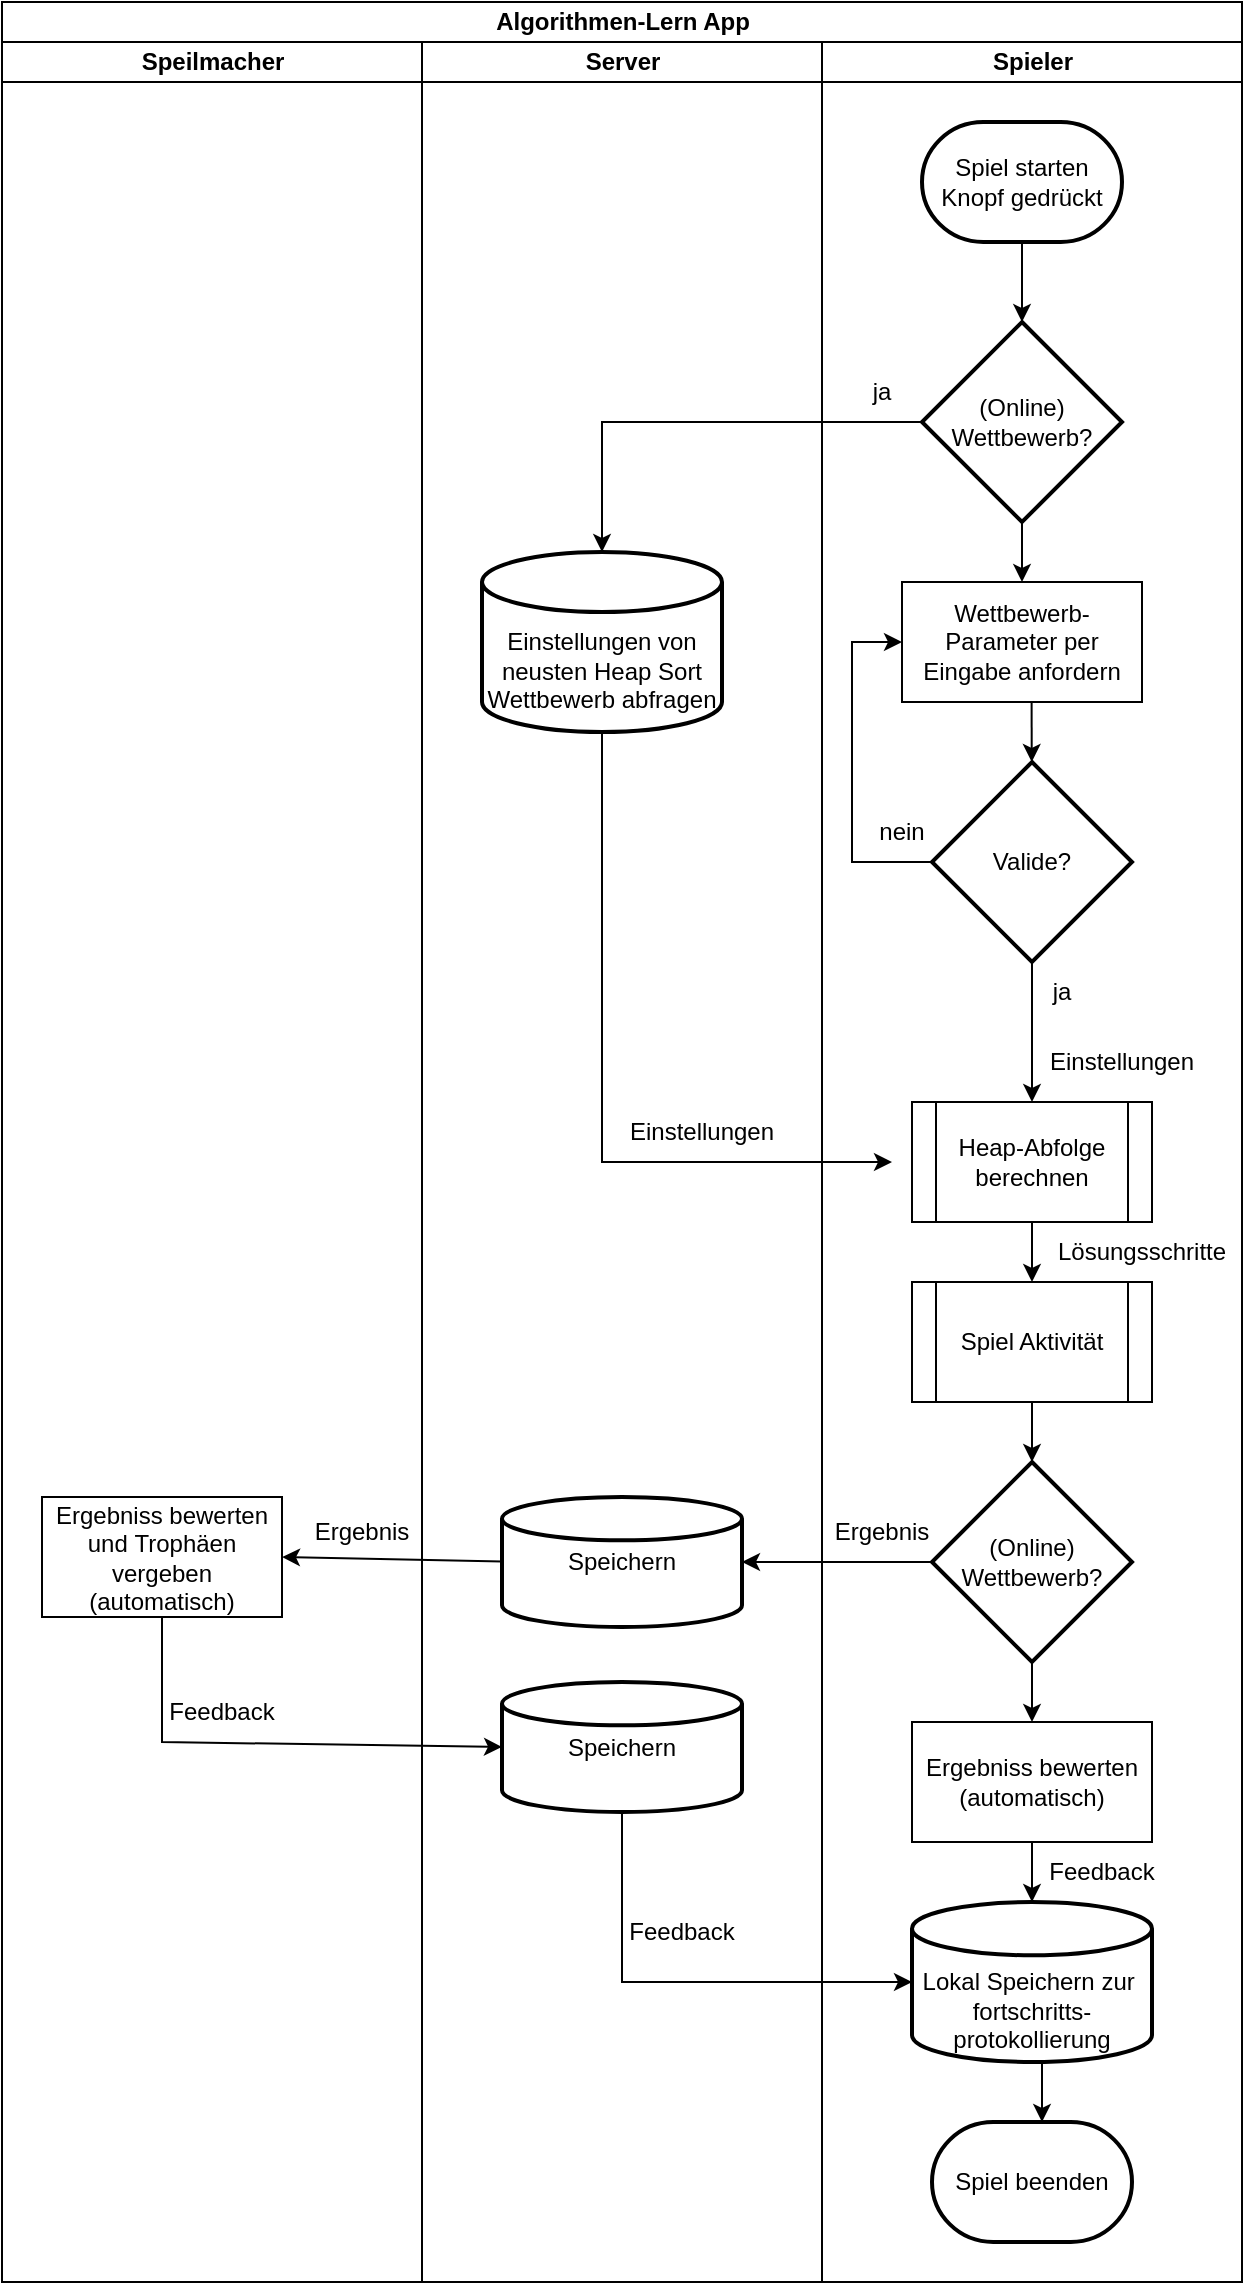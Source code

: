 <mxfile version="22.1.16" type="device" pages="3">
  <diagram name="Spiel" id="_fEl9FvCp6NbFvuwMf_H">
    <mxGraphModel dx="2938" dy="1186" grid="1" gridSize="10" guides="1" tooltips="1" connect="1" arrows="1" fold="1" page="1" pageScale="1" pageWidth="827" pageHeight="1169" math="0" shadow="0">
      <root>
        <mxCell id="0" />
        <mxCell id="1" parent="0" />
        <mxCell id="PDQwBowDChJpJF0VuPot-1" value="Algorithmen-Lern App" style="swimlane;childLayout=stackLayout;resizeParent=1;resizeParentMax=0;startSize=20;html=1;" parent="1" vertex="1">
          <mxGeometry x="40" y="40" width="620" height="1140" as="geometry" />
        </mxCell>
        <mxCell id="PDQwBowDChJpJF0VuPot-2" value="Speilmacher" style="swimlane;startSize=20;html=1;" parent="PDQwBowDChJpJF0VuPot-1" vertex="1">
          <mxGeometry y="20" width="210" height="1120" as="geometry" />
        </mxCell>
        <mxCell id="1wJuIPpYzMpbWXJD2ULB-6" value="Ergebniss bewerten und&amp;nbsp;Trophäen vergeben (automatisch)" style="rounded=0;whiteSpace=wrap;html=1;" parent="PDQwBowDChJpJF0VuPot-2" vertex="1">
          <mxGeometry x="20" y="727.5" width="120" height="60" as="geometry" />
        </mxCell>
        <mxCell id="1wJuIPpYzMpbWXJD2ULB-10" value="Ergebnis" style="text;html=1;strokeColor=none;fillColor=none;align=center;verticalAlign=middle;whiteSpace=wrap;rounded=0;" parent="PDQwBowDChJpJF0VuPot-2" vertex="1">
          <mxGeometry x="150" y="730" width="60" height="30" as="geometry" />
        </mxCell>
        <mxCell id="1wJuIPpYzMpbWXJD2ULB-11" value="Feedback" style="text;html=1;strokeColor=none;fillColor=none;align=center;verticalAlign=middle;whiteSpace=wrap;rounded=0;" parent="PDQwBowDChJpJF0VuPot-2" vertex="1">
          <mxGeometry x="80" y="820" width="60" height="30" as="geometry" />
        </mxCell>
        <mxCell id="FoZgPKi9bhCNxGR8fGtA-2" value="" style="endArrow=classic;html=1;rounded=0;exitX=0;exitY=0.5;exitDx=0;exitDy=0;exitPerimeter=0;entryX=0.5;entryY=0;entryDx=0;entryDy=0;entryPerimeter=0;" parent="PDQwBowDChJpJF0VuPot-1" source="GMK_eQOSGTDPxWTPM4fG-1" target="R43HOrOpkUUeaY_N0AZu-1" edge="1">
          <mxGeometry width="50" height="50" relative="1" as="geometry">
            <mxPoint x="510" y="270" as="sourcePoint" />
            <mxPoint x="510" y="300" as="targetPoint" />
            <Array as="points">
              <mxPoint x="300" y="210" />
            </Array>
          </mxGeometry>
        </mxCell>
        <mxCell id="FoZgPKi9bhCNxGR8fGtA-3" value="" style="endArrow=classic;html=1;rounded=0;exitX=0.5;exitY=1;exitDx=0;exitDy=0;exitPerimeter=0;entryX=0;entryY=0.5;entryDx=0;entryDy=0;" parent="PDQwBowDChJpJF0VuPot-1" source="R43HOrOpkUUeaY_N0AZu-1" edge="1">
          <mxGeometry width="50" height="50" relative="1" as="geometry">
            <mxPoint x="460" y="220" as="sourcePoint" />
            <mxPoint x="445" y="580" as="targetPoint" />
            <Array as="points">
              <mxPoint x="300" y="580" />
            </Array>
          </mxGeometry>
        </mxCell>
        <mxCell id="PDQwBowDChJpJF0VuPot-3" value="Server" style="swimlane;startSize=20;html=1;" parent="PDQwBowDChJpJF0VuPot-1" vertex="1">
          <mxGeometry x="210" y="20" width="200" height="1120" as="geometry" />
        </mxCell>
        <mxCell id="R43HOrOpkUUeaY_N0AZu-1" value="&lt;br&gt;&lt;br&gt;Einstellungen von neusten Heap Sort Wettbewerb abfragen" style="strokeWidth=2;html=1;shape=mxgraph.flowchart.database;whiteSpace=wrap;" parent="PDQwBowDChJpJF0VuPot-3" vertex="1">
          <mxGeometry x="30" y="255" width="120" height="90" as="geometry" />
        </mxCell>
        <mxCell id="FoZgPKi9bhCNxGR8fGtA-4" value="Einstellungen" style="text;html=1;strokeColor=none;fillColor=none;align=center;verticalAlign=middle;whiteSpace=wrap;rounded=0;" parent="PDQwBowDChJpJF0VuPot-3" vertex="1">
          <mxGeometry x="100" y="530" width="80" height="30" as="geometry" />
        </mxCell>
        <mxCell id="FoZgPKi9bhCNxGR8fGtA-10" value="Speichern" style="strokeWidth=2;html=1;shape=mxgraph.flowchart.database;whiteSpace=wrap;" parent="PDQwBowDChJpJF0VuPot-3" vertex="1">
          <mxGeometry x="40" y="727.5" width="120" height="65" as="geometry" />
        </mxCell>
        <mxCell id="1wJuIPpYzMpbWXJD2ULB-8" value="Speichern" style="strokeWidth=2;html=1;shape=mxgraph.flowchart.database;whiteSpace=wrap;" parent="PDQwBowDChJpJF0VuPot-3" vertex="1">
          <mxGeometry x="40" y="820" width="120" height="65" as="geometry" />
        </mxCell>
        <mxCell id="1wJuIPpYzMpbWXJD2ULB-15" value="Feedback" style="text;html=1;strokeColor=none;fillColor=none;align=center;verticalAlign=middle;whiteSpace=wrap;rounded=0;" parent="PDQwBowDChJpJF0VuPot-3" vertex="1">
          <mxGeometry x="100" y="930" width="60" height="30" as="geometry" />
        </mxCell>
        <mxCell id="PDQwBowDChJpJF0VuPot-4" value="Spieler" style="swimlane;startSize=20;html=1;" parent="PDQwBowDChJpJF0VuPot-1" vertex="1">
          <mxGeometry x="410" y="20" width="210" height="1120" as="geometry" />
        </mxCell>
        <mxCell id="jFc313wXwv9Yg0VaGOdj-1" value="Spiel starten Knopf gedrückt" style="strokeWidth=2;html=1;shape=mxgraph.flowchart.terminator;whiteSpace=wrap;" parent="PDQwBowDChJpJF0VuPot-4" vertex="1">
          <mxGeometry x="50.0" y="40" width="100" height="60" as="geometry" />
        </mxCell>
        <mxCell id="jFc313wXwv9Yg0VaGOdj-3" value="" style="endArrow=classic;html=1;rounded=0;exitX=0.5;exitY=1;exitDx=0;exitDy=0;exitPerimeter=0;entryX=0.5;entryY=0;entryDx=0;entryDy=0;" parent="PDQwBowDChJpJF0VuPot-4" source="jFc313wXwv9Yg0VaGOdj-1" edge="1">
          <mxGeometry width="50" height="50" relative="1" as="geometry">
            <mxPoint x="-130" y="260" as="sourcePoint" />
            <mxPoint x="100" y="140" as="targetPoint" />
          </mxGeometry>
        </mxCell>
        <mxCell id="GMK_eQOSGTDPxWTPM4fG-1" value="(Online) Wettbewerb?" style="strokeWidth=2;html=1;shape=mxgraph.flowchart.decision;whiteSpace=wrap;" parent="PDQwBowDChJpJF0VuPot-4" vertex="1">
          <mxGeometry x="50" y="140" width="100" height="100" as="geometry" />
        </mxCell>
        <mxCell id="HU3wdboBAMz-ga8_i0WM-1" value="Wettbewerb-Parameter per Eingabe anfordern" style="rounded=0;whiteSpace=wrap;html=1;" parent="PDQwBowDChJpJF0VuPot-4" vertex="1">
          <mxGeometry x="40" y="270" width="120" height="60" as="geometry" />
        </mxCell>
        <mxCell id="HU3wdboBAMz-ga8_i0WM-2" value="Valide?" style="strokeWidth=2;html=1;shape=mxgraph.flowchart.decision;whiteSpace=wrap;" parent="PDQwBowDChJpJF0VuPot-4" vertex="1">
          <mxGeometry x="55" y="360" width="100" height="100" as="geometry" />
        </mxCell>
        <mxCell id="HU3wdboBAMz-ga8_i0WM-3" value="ja" style="text;html=1;strokeColor=none;fillColor=none;align=center;verticalAlign=middle;whiteSpace=wrap;rounded=0;" parent="PDQwBowDChJpJF0VuPot-4" vertex="1">
          <mxGeometry x="100" y="460" width="40" height="30" as="geometry" />
        </mxCell>
        <mxCell id="HU3wdboBAMz-ga8_i0WM-4" value="nein" style="text;html=1;strokeColor=none;fillColor=none;align=center;verticalAlign=middle;whiteSpace=wrap;rounded=0;" parent="PDQwBowDChJpJF0VuPot-4" vertex="1">
          <mxGeometry x="15" y="380" width="50" height="30" as="geometry" />
        </mxCell>
        <mxCell id="HU3wdboBAMz-ga8_i0WM-5" value="" style="endArrow=classic;html=1;rounded=0;exitX=0;exitY=0.5;exitDx=0;exitDy=0;exitPerimeter=0;entryX=0;entryY=0.5;entryDx=0;entryDy=0;" parent="PDQwBowDChJpJF0VuPot-4" source="HU3wdboBAMz-ga8_i0WM-2" target="HU3wdboBAMz-ga8_i0WM-1" edge="1">
          <mxGeometry width="50" height="50" relative="1" as="geometry">
            <mxPoint x="105" y="250" as="sourcePoint" />
            <mxPoint x="105" y="280" as="targetPoint" />
            <Array as="points">
              <mxPoint x="15" y="410" />
              <mxPoint x="15" y="350" />
              <mxPoint x="15" y="300" />
            </Array>
          </mxGeometry>
        </mxCell>
        <mxCell id="HU3wdboBAMz-ga8_i0WM-6" value="" style="endArrow=classic;html=1;rounded=0;exitX=0.5;exitY=1;exitDx=0;exitDy=0;exitPerimeter=0;entryX=0.5;entryY=0;entryDx=0;entryDy=0;" parent="PDQwBowDChJpJF0VuPot-4" source="GMK_eQOSGTDPxWTPM4fG-1" target="HU3wdboBAMz-ga8_i0WM-1" edge="1">
          <mxGeometry width="50" height="50" relative="1" as="geometry">
            <mxPoint x="110" y="110" as="sourcePoint" />
            <mxPoint x="110" y="150" as="targetPoint" />
          </mxGeometry>
        </mxCell>
        <mxCell id="HU3wdboBAMz-ga8_i0WM-7" value="ja" style="text;html=1;strokeColor=none;fillColor=none;align=center;verticalAlign=middle;whiteSpace=wrap;rounded=0;" parent="PDQwBowDChJpJF0VuPot-4" vertex="1">
          <mxGeometry x="10" y="160" width="40" height="30" as="geometry" />
        </mxCell>
        <mxCell id="HU3wdboBAMz-ga8_i0WM-9" value="" style="endArrow=classic;html=1;rounded=0;exitX=0.5;exitY=1;exitDx=0;exitDy=0;exitPerimeter=0;" parent="PDQwBowDChJpJF0VuPot-4" target="HU3wdboBAMz-ga8_i0WM-2" edge="1">
          <mxGeometry width="50" height="50" relative="1" as="geometry">
            <mxPoint x="104.8" y="330" as="sourcePoint" />
            <mxPoint x="104.8" y="360" as="targetPoint" />
          </mxGeometry>
        </mxCell>
        <mxCell id="FoZgPKi9bhCNxGR8fGtA-1" value="Einstellungen" style="text;html=1;strokeColor=none;fillColor=none;align=center;verticalAlign=middle;whiteSpace=wrap;rounded=0;" parent="PDQwBowDChJpJF0VuPot-4" vertex="1">
          <mxGeometry x="110" y="495" width="80" height="30" as="geometry" />
        </mxCell>
        <mxCell id="FoZgPKi9bhCNxGR8fGtA-6" value="" style="endArrow=classic;html=1;rounded=0;exitX=0.5;exitY=1;exitDx=0;exitDy=0;entryX=0.5;entryY=0;entryDx=0;entryDy=0;" parent="PDQwBowDChJpJF0VuPot-4" edge="1">
          <mxGeometry width="50" height="50" relative="1" as="geometry">
            <mxPoint x="105" y="590" as="sourcePoint" />
            <mxPoint x="105" y="620" as="targetPoint" />
          </mxGeometry>
        </mxCell>
        <mxCell id="FoZgPKi9bhCNxGR8fGtA-7" value="Lösungsschritte" style="text;html=1;strokeColor=none;fillColor=none;align=center;verticalAlign=middle;whiteSpace=wrap;rounded=0;" parent="PDQwBowDChJpJF0VuPot-4" vertex="1">
          <mxGeometry x="120" y="590" width="80" height="30" as="geometry" />
        </mxCell>
        <mxCell id="FoZgPKi9bhCNxGR8fGtA-8" value="Spiel Aktivität" style="shape=process;whiteSpace=wrap;html=1;backgroundOutline=1;" parent="PDQwBowDChJpJF0VuPot-4" vertex="1">
          <mxGeometry x="45" y="620" width="120" height="60" as="geometry" />
        </mxCell>
        <mxCell id="FoZgPKi9bhCNxGR8fGtA-9" value="Heap-Abfolge berechnen" style="shape=process;whiteSpace=wrap;html=1;backgroundOutline=1;" parent="PDQwBowDChJpJF0VuPot-4" vertex="1">
          <mxGeometry x="45" y="530" width="120" height="60" as="geometry" />
        </mxCell>
        <mxCell id="1wJuIPpYzMpbWXJD2ULB-1" value="&lt;br&gt;&lt;br&gt;Lokal Speichern zur&amp;nbsp;&lt;br&gt;fortschritts-protokollierung" style="strokeWidth=2;html=1;shape=mxgraph.flowchart.database;whiteSpace=wrap;" parent="PDQwBowDChJpJF0VuPot-4" vertex="1">
          <mxGeometry x="45" y="930" width="120" height="80" as="geometry" />
        </mxCell>
        <mxCell id="1wJuIPpYzMpbWXJD2ULB-2" value="(Online) Wettbewerb?" style="strokeWidth=2;html=1;shape=mxgraph.flowchart.decision;whiteSpace=wrap;" parent="PDQwBowDChJpJF0VuPot-4" vertex="1">
          <mxGeometry x="55" y="710" width="100" height="100" as="geometry" />
        </mxCell>
        <mxCell id="1wJuIPpYzMpbWXJD2ULB-3" value="" style="endArrow=classic;html=1;rounded=0;exitX=0.5;exitY=1;exitDx=0;exitDy=0;entryX=0.5;entryY=0;entryDx=0;entryDy=0;entryPerimeter=0;" parent="PDQwBowDChJpJF0VuPot-4" source="FoZgPKi9bhCNxGR8fGtA-8" target="1wJuIPpYzMpbWXJD2ULB-2" edge="1">
          <mxGeometry width="50" height="50" relative="1" as="geometry">
            <mxPoint x="115" y="600" as="sourcePoint" />
            <mxPoint x="115" y="630" as="targetPoint" />
          </mxGeometry>
        </mxCell>
        <mxCell id="1wJuIPpYzMpbWXJD2ULB-9" value="Ergebnis" style="text;html=1;strokeColor=none;fillColor=none;align=center;verticalAlign=middle;whiteSpace=wrap;rounded=0;" parent="PDQwBowDChJpJF0VuPot-4" vertex="1">
          <mxGeometry y="730" width="60" height="30" as="geometry" />
        </mxCell>
        <mxCell id="R43HOrOpkUUeaY_N0AZu-2" value="" style="endArrow=classic;html=1;rounded=0;exitX=0.5;exitY=1;exitDx=0;exitDy=0;exitPerimeter=0;entryX=0.5;entryY=0;entryDx=0;entryDy=0;" parent="PDQwBowDChJpJF0VuPot-4" source="HU3wdboBAMz-ga8_i0WM-2" target="FoZgPKi9bhCNxGR8fGtA-9" edge="1">
          <mxGeometry width="50" height="50" relative="1" as="geometry">
            <mxPoint x="104.8" y="340" as="sourcePoint" />
            <mxPoint x="95" y="530" as="targetPoint" />
          </mxGeometry>
        </mxCell>
        <mxCell id="1wJuIPpYzMpbWXJD2ULB-13" value="Ergebniss bewerten (automatisch)" style="rounded=0;whiteSpace=wrap;html=1;" parent="PDQwBowDChJpJF0VuPot-4" vertex="1">
          <mxGeometry x="45" y="840" width="120" height="60" as="geometry" />
        </mxCell>
        <mxCell id="1wJuIPpYzMpbWXJD2ULB-14" value="" style="endArrow=classic;html=1;rounded=0;exitX=0.5;exitY=1;exitDx=0;exitDy=0;entryX=0.5;entryY=0;entryDx=0;entryDy=0;exitPerimeter=0;" parent="PDQwBowDChJpJF0VuPot-4" source="1wJuIPpYzMpbWXJD2ULB-2" target="1wJuIPpYzMpbWXJD2ULB-13" edge="1">
          <mxGeometry width="50" height="50" relative="1" as="geometry">
            <mxPoint x="-320" y="798" as="sourcePoint" />
            <mxPoint x="-150" y="863" as="targetPoint" />
            <Array as="points" />
          </mxGeometry>
        </mxCell>
        <mxCell id="1wJuIPpYzMpbWXJD2ULB-16" value="Feedback" style="text;html=1;strokeColor=none;fillColor=none;align=center;verticalAlign=middle;whiteSpace=wrap;rounded=0;" parent="PDQwBowDChJpJF0VuPot-4" vertex="1">
          <mxGeometry x="110" y="900" width="60" height="30" as="geometry" />
        </mxCell>
        <mxCell id="1wJuIPpYzMpbWXJD2ULB-17" value="" style="endArrow=classic;html=1;rounded=0;exitX=0.5;exitY=1;exitDx=0;exitDy=0;entryX=0.5;entryY=0;entryDx=0;entryDy=0;entryPerimeter=0;" parent="PDQwBowDChJpJF0VuPot-4" source="1wJuIPpYzMpbWXJD2ULB-13" target="1wJuIPpYzMpbWXJD2ULB-1" edge="1">
          <mxGeometry width="50" height="50" relative="1" as="geometry">
            <mxPoint x="115" y="820" as="sourcePoint" />
            <mxPoint x="115" y="850" as="targetPoint" />
            <Array as="points" />
          </mxGeometry>
        </mxCell>
        <mxCell id="1wJuIPpYzMpbWXJD2ULB-18" value="Spiel beenden" style="strokeWidth=2;html=1;shape=mxgraph.flowchart.terminator;whiteSpace=wrap;" parent="PDQwBowDChJpJF0VuPot-4" vertex="1">
          <mxGeometry x="55.0" y="1040" width="100" height="60" as="geometry" />
        </mxCell>
        <mxCell id="1wJuIPpYzMpbWXJD2ULB-20" value="" style="endArrow=classic;html=1;rounded=0;exitX=0.5;exitY=1;exitDx=0;exitDy=0;entryX=0.5;entryY=0;entryDx=0;entryDy=0;entryPerimeter=0;" parent="PDQwBowDChJpJF0VuPot-4" edge="1">
          <mxGeometry width="50" height="50" relative="1" as="geometry">
            <mxPoint x="110" y="1010" as="sourcePoint" />
            <mxPoint x="110" y="1040" as="targetPoint" />
            <Array as="points" />
          </mxGeometry>
        </mxCell>
        <mxCell id="1wJuIPpYzMpbWXJD2ULB-4" value="" style="endArrow=classic;html=1;rounded=0;exitX=0;exitY=0.5;exitDx=0;exitDy=0;entryX=1;entryY=0.5;entryDx=0;entryDy=0;entryPerimeter=0;exitPerimeter=0;" parent="PDQwBowDChJpJF0VuPot-1" source="1wJuIPpYzMpbWXJD2ULB-2" target="FoZgPKi9bhCNxGR8fGtA-10" edge="1">
          <mxGeometry width="50" height="50" relative="1" as="geometry">
            <mxPoint x="515" y="710" as="sourcePoint" />
            <mxPoint x="515" y="740" as="targetPoint" />
          </mxGeometry>
        </mxCell>
        <mxCell id="1wJuIPpYzMpbWXJD2ULB-5" value="" style="endArrow=classic;html=1;rounded=0;exitX=0;exitY=0.497;exitDx=0;exitDy=0;entryX=1;entryY=0.5;entryDx=0;entryDy=0;exitPerimeter=0;" parent="PDQwBowDChJpJF0VuPot-1" source="FoZgPKi9bhCNxGR8fGtA-10" target="1wJuIPpYzMpbWXJD2ULB-6" edge="1">
          <mxGeometry width="50" height="50" relative="1" as="geometry">
            <mxPoint x="240" y="779.8" as="sourcePoint" />
            <mxPoint x="145" y="779.8" as="targetPoint" />
          </mxGeometry>
        </mxCell>
        <mxCell id="1wJuIPpYzMpbWXJD2ULB-7" value="" style="endArrow=classic;html=1;rounded=0;exitX=0.5;exitY=1;exitDx=0;exitDy=0;entryX=0;entryY=0.5;entryDx=0;entryDy=0;entryPerimeter=0;" parent="PDQwBowDChJpJF0VuPot-1" source="1wJuIPpYzMpbWXJD2ULB-6" target="1wJuIPpYzMpbWXJD2ULB-8" edge="1">
          <mxGeometry width="50" height="50" relative="1" as="geometry">
            <mxPoint x="250" y="790" as="sourcePoint" />
            <mxPoint x="170" y="860" as="targetPoint" />
            <Array as="points">
              <mxPoint x="80" y="870" />
            </Array>
          </mxGeometry>
        </mxCell>
        <mxCell id="1wJuIPpYzMpbWXJD2ULB-12" value="" style="endArrow=classic;html=1;rounded=0;exitX=0.5;exitY=1;exitDx=0;exitDy=0;exitPerimeter=0;entryX=0;entryY=0.5;entryDx=0;entryDy=0;entryPerimeter=0;" parent="PDQwBowDChJpJF0VuPot-1" source="1wJuIPpYzMpbWXJD2ULB-8" target="1wJuIPpYzMpbWXJD2ULB-1" edge="1">
          <mxGeometry width="50" height="50" relative="1" as="geometry">
            <mxPoint x="475" y="790" as="sourcePoint" />
            <mxPoint x="390" y="873" as="targetPoint" />
            <Array as="points">
              <mxPoint x="310" y="990" />
            </Array>
          </mxGeometry>
        </mxCell>
      </root>
    </mxGraphModel>
  </diagram>
  <diagram id="Wh-m5XI-SWIrlXkVBNNv" name="Session Erstellen">
    <mxGraphModel dx="1175" dy="474" grid="1" gridSize="10" guides="1" tooltips="1" connect="1" arrows="1" fold="1" page="1" pageScale="1" pageWidth="827" pageHeight="1169" math="0" shadow="0">
      <root>
        <mxCell id="0" />
        <mxCell id="1" parent="0" />
        <mxCell id="GL0XK427SejdCRj76ISj-1" value="Algorithmen-Lern App" style="swimlane;childLayout=stackLayout;resizeParent=1;resizeParentMax=0;startSize=20;html=1;" parent="1" vertex="1">
          <mxGeometry x="150" y="40" width="460" height="470" as="geometry" />
        </mxCell>
        <mxCell id="GL0XK427SejdCRj76ISj-2" value="Speilmacher" style="swimlane;startSize=20;html=1;" parent="GL0XK427SejdCRj76ISj-1" vertex="1">
          <mxGeometry y="20" width="230" height="450" as="geometry" />
        </mxCell>
        <mxCell id="GL0XK427SejdCRj76ISj-3" value="Wettbewerb erstellen Knopf gedrückt" style="strokeWidth=2;html=1;shape=mxgraph.flowchart.terminator;whiteSpace=wrap;" parent="GL0XK427SejdCRj76ISj-2" vertex="1">
          <mxGeometry x="60.0" y="60" width="100" height="60" as="geometry" />
        </mxCell>
        <mxCell id="vHbI4dkiorkBbuAbRPiR-4" value="Wettbewerb-Parameter per Eingabe anfordern" style="rounded=0;whiteSpace=wrap;html=1;" parent="GL0XK427SejdCRj76ISj-2" vertex="1">
          <mxGeometry x="50" y="150" width="120" height="60" as="geometry" />
        </mxCell>
        <mxCell id="UyW9j2CPwuSqePPie8Q6-1" value="" style="endArrow=classic;html=1;rounded=0;exitX=0.5;exitY=1;exitDx=0;exitDy=0;exitPerimeter=0;" edge="1" parent="GL0XK427SejdCRj76ISj-2" source="GL0XK427SejdCRj76ISj-3" target="vHbI4dkiorkBbuAbRPiR-4">
          <mxGeometry width="50" height="50" relative="1" as="geometry">
            <mxPoint x="99.8" y="120" as="sourcePoint" />
            <mxPoint x="99.8" y="150" as="targetPoint" />
            <Array as="points" />
          </mxGeometry>
        </mxCell>
        <mxCell id="UyW9j2CPwuSqePPie8Q6-4" value="" style="endArrow=classic;html=1;rounded=0;entryX=0.5;entryY=0;entryDx=0;entryDy=0;entryPerimeter=0;" edge="1" parent="GL0XK427SejdCRj76ISj-2" source="vHbI4dkiorkBbuAbRPiR-4" target="ezBeQ5tt6QkKkvaxzAJW-1">
          <mxGeometry width="50" height="50" relative="1" as="geometry">
            <mxPoint x="99.8" y="210" as="sourcePoint" />
            <mxPoint x="100" y="240" as="targetPoint" />
            <Array as="points" />
          </mxGeometry>
        </mxCell>
        <mxCell id="QQ2t1CCt5BRSGrPPSWV0-1" value="Einstellungen" style="text;html=1;strokeColor=none;fillColor=none;align=center;verticalAlign=middle;whiteSpace=wrap;rounded=0;" vertex="1" parent="GL0XK427SejdCRj76ISj-2">
          <mxGeometry x="120" y="210" width="70" height="30" as="geometry" />
        </mxCell>
        <mxCell id="ezBeQ5tt6QkKkvaxzAJW-1" value="Valide?" style="strokeWidth=2;html=1;shape=mxgraph.flowchart.decision;whiteSpace=wrap;" vertex="1" parent="GL0XK427SejdCRj76ISj-2">
          <mxGeometry x="60" y="240" width="100" height="100" as="geometry" />
        </mxCell>
        <mxCell id="NuhZ4g4lwayyEaxiAzeA-1" value="ja" style="text;html=1;strokeColor=none;fillColor=none;align=center;verticalAlign=middle;whiteSpace=wrap;rounded=0;" vertex="1" parent="GL0XK427SejdCRj76ISj-2">
          <mxGeometry x="150" y="260" width="40" height="30" as="geometry" />
        </mxCell>
        <mxCell id="-dF-2Dj0QWUClM7OUMyT-1" value="nein" style="text;html=1;strokeColor=none;fillColor=none;align=center;verticalAlign=middle;whiteSpace=wrap;rounded=0;" vertex="1" parent="GL0XK427SejdCRj76ISj-2">
          <mxGeometry x="20" y="260" width="50" height="30" as="geometry" />
        </mxCell>
        <mxCell id="-dF-2Dj0QWUClM7OUMyT-2" value="" style="endArrow=classic;html=1;rounded=0;exitX=0;exitY=0.5;exitDx=0;exitDy=0;exitPerimeter=0;entryX=0;entryY=0.5;entryDx=0;entryDy=0;" edge="1" parent="GL0XK427SejdCRj76ISj-2" source="ezBeQ5tt6QkKkvaxzAJW-1" target="vHbI4dkiorkBbuAbRPiR-4">
          <mxGeometry width="50" height="50" relative="1" as="geometry">
            <mxPoint x="110" y="130" as="sourcePoint" />
            <mxPoint x="110" y="160" as="targetPoint" />
            <Array as="points">
              <mxPoint x="20" y="290" />
              <mxPoint x="20" y="230" />
              <mxPoint x="20" y="180" />
            </Array>
          </mxGeometry>
        </mxCell>
        <mxCell id="-dF-2Dj0QWUClM7OUMyT-4" value="Wettbewerb erstellt" style="strokeWidth=2;html=1;shape=mxgraph.flowchart.terminator;whiteSpace=wrap;" vertex="1" parent="GL0XK427SejdCRj76ISj-2">
          <mxGeometry x="60.0" y="370" width="100" height="60" as="geometry" />
        </mxCell>
        <mxCell id="GL0XK427SejdCRj76ISj-10" value="Server" style="swimlane;startSize=20;html=1;" parent="GL0XK427SejdCRj76ISj-1" vertex="1">
          <mxGeometry x="230" y="20" width="230" height="450" as="geometry" />
        </mxCell>
        <mxCell id="GL0XK427SejdCRj76ISj-6" value="&lt;br&gt;&lt;br&gt;Heap Sort Wettbewerb mit den Einstellungen anlegen" style="strokeWidth=2;html=1;shape=mxgraph.flowchart.database;whiteSpace=wrap;" parent="GL0XK427SejdCRj76ISj-10" vertex="1">
          <mxGeometry x="90" y="245" width="120" height="90" as="geometry" />
        </mxCell>
        <mxCell id="-dF-2Dj0QWUClM7OUMyT-6" value="Einstellungen" style="text;html=1;strokeColor=none;fillColor=none;align=center;verticalAlign=middle;whiteSpace=wrap;rounded=0;" vertex="1" parent="GL0XK427SejdCRj76ISj-10">
          <mxGeometry y="260" width="80" height="30" as="geometry" />
        </mxCell>
        <mxCell id="-dF-2Dj0QWUClM7OUMyT-3" value="" style="endArrow=classic;html=1;rounded=0;exitX=1;exitY=0.5;exitDx=0;exitDy=0;exitPerimeter=0;entryX=0;entryY=0.5;entryDx=0;entryDy=0;entryPerimeter=0;" edge="1" parent="GL0XK427SejdCRj76ISj-1" source="ezBeQ5tt6QkKkvaxzAJW-1" target="GL0XK427SejdCRj76ISj-6">
          <mxGeometry width="50" height="50" relative="1" as="geometry">
            <mxPoint x="110" y="150" as="sourcePoint" />
            <mxPoint x="100" y="390" as="targetPoint" />
            <Array as="points" />
          </mxGeometry>
        </mxCell>
        <mxCell id="-dF-2Dj0QWUClM7OUMyT-5" value="" style="endArrow=classic;html=1;rounded=0;exitX=0.5;exitY=1;exitDx=0;exitDy=0;exitPerimeter=0;entryX=1;entryY=0.5;entryDx=0;entryDy=0;entryPerimeter=0;" edge="1" parent="GL0XK427SejdCRj76ISj-1" source="GL0XK427SejdCRj76ISj-6" target="-dF-2Dj0QWUClM7OUMyT-4">
          <mxGeometry width="50" height="50" relative="1" as="geometry">
            <mxPoint x="160" y="320" as="sourcePoint" />
            <mxPoint x="330" y="320" as="targetPoint" />
            <Array as="points">
              <mxPoint x="380" y="420" />
            </Array>
          </mxGeometry>
        </mxCell>
      </root>
    </mxGraphModel>
  </diagram>
  <diagram id="iQNvjyWvQjvR1fyjk_0F" name="Start">
    <mxGraphModel dx="1399" dy="565" grid="1" gridSize="10" guides="1" tooltips="1" connect="1" arrows="1" fold="1" page="1" pageScale="1" pageWidth="827" pageHeight="1169" math="0" shadow="0">
      <root>
        <mxCell id="0" />
        <mxCell id="1" parent="0" />
        <mxCell id="CrFZ3gvDMn6PxXUbwUrn-1" value="Algorithmen-Lern App" style="swimlane;childLayout=stackLayout;resizeParent=1;resizeParentMax=0;startSize=20;html=1;" vertex="1" parent="1">
          <mxGeometry x="150" y="160" width="464" height="880" as="geometry" />
        </mxCell>
        <mxCell id="CrFZ3gvDMn6PxXUbwUrn-2" value="Client" style="swimlane;startSize=20;html=1;" vertex="1" parent="CrFZ3gvDMn6PxXUbwUrn-1">
          <mxGeometry y="20" width="264" height="860" as="geometry" />
        </mxCell>
        <mxCell id="CrFZ3gvDMn6PxXUbwUrn-3" value="Start der App" style="strokeWidth=2;html=1;shape=mxgraph.flowchart.terminator;whiteSpace=wrap;" vertex="1" parent="CrFZ3gvDMn6PxXUbwUrn-2">
          <mxGeometry x="90.0" y="40" width="100" height="60" as="geometry" />
        </mxCell>
        <mxCell id="CrFZ3gvDMn6PxXUbwUrn-4" value="Anmelden" style="rounded=0;whiteSpace=wrap;html=1;" vertex="1" parent="CrFZ3gvDMn6PxXUbwUrn-2">
          <mxGeometry x="80" y="260" width="120" height="60" as="geometry" />
        </mxCell>
        <mxCell id="CrFZ3gvDMn6PxXUbwUrn-7" value="Offline-Spieler&amp;nbsp;" style="strokeWidth=2;html=1;shape=mxgraph.flowchart.terminator;whiteSpace=wrap;" vertex="1" parent="CrFZ3gvDMn6PxXUbwUrn-2">
          <mxGeometry x="90.0" y="370" width="100" height="60" as="geometry" />
        </mxCell>
        <mxCell id="CrFZ3gvDMn6PxXUbwUrn-9" value="ja" style="text;html=1;strokeColor=none;fillColor=none;align=center;verticalAlign=middle;whiteSpace=wrap;rounded=0;" vertex="1" parent="CrFZ3gvDMn6PxXUbwUrn-2">
          <mxGeometry x="140" y="230" width="40" height="30" as="geometry" />
        </mxCell>
        <mxCell id="CrFZ3gvDMn6PxXUbwUrn-17" value="" style="endArrow=classic;html=1;rounded=0;exitX=0.5;exitY=1;exitDx=0;exitDy=0;exitPerimeter=0;" edge="1" parent="CrFZ3gvDMn6PxXUbwUrn-2" source="CrFZ3gvDMn6PxXUbwUrn-3" target="WkvaX9gz4g4MVjKvHNNx-4">
          <mxGeometry width="50" height="50" relative="1" as="geometry">
            <mxPoint x="-20" y="90" as="sourcePoint" />
            <mxPoint x="-230" y="70" as="targetPoint" />
            <Array as="points" />
          </mxGeometry>
        </mxCell>
        <mxCell id="WkvaX9gz4g4MVjKvHNNx-4" value="Server &lt;br&gt;ereichbar?" style="strokeWidth=2;html=1;shape=mxgraph.flowchart.decision;whiteSpace=wrap;" vertex="1" parent="CrFZ3gvDMn6PxXUbwUrn-2">
          <mxGeometry x="90" y="130" width="100" height="100" as="geometry" />
        </mxCell>
        <mxCell id="WkvaX9gz4g4MVjKvHNNx-7" value="" style="endArrow=classic;html=1;rounded=0;exitX=0.5;exitY=1;exitDx=0;exitDy=0;exitPerimeter=0;entryX=0.5;entryY=0;entryDx=0;entryDy=0;" edge="1" parent="CrFZ3gvDMn6PxXUbwUrn-2" source="WkvaX9gz4g4MVjKvHNNx-4" target="CrFZ3gvDMn6PxXUbwUrn-4">
          <mxGeometry width="50" height="50" relative="1" as="geometry">
            <mxPoint x="110" y="110" as="sourcePoint" />
            <mxPoint x="110" y="140" as="targetPoint" />
            <Array as="points" />
          </mxGeometry>
        </mxCell>
        <mxCell id="WkvaX9gz4g4MVjKvHNNx-8" value="" style="endArrow=classic;html=1;rounded=0;exitX=0;exitY=0.5;exitDx=0;exitDy=0;exitPerimeter=0;entryX=0;entryY=0.5;entryDx=0;entryDy=0;entryPerimeter=0;" edge="1" parent="CrFZ3gvDMn6PxXUbwUrn-2" source="WkvaX9gz4g4MVjKvHNNx-4" target="CrFZ3gvDMn6PxXUbwUrn-7">
          <mxGeometry width="50" height="50" relative="1" as="geometry">
            <mxPoint x="320" y="410" as="sourcePoint" />
            <mxPoint x="200" y="410" as="targetPoint" />
            <Array as="points">
              <mxPoint x="50" y="180" />
              <mxPoint x="50" y="400" />
            </Array>
          </mxGeometry>
        </mxCell>
        <mxCell id="WkvaX9gz4g4MVjKvHNNx-9" value="nein" style="text;html=1;strokeColor=none;fillColor=none;align=center;verticalAlign=middle;whiteSpace=wrap;rounded=0;" vertex="1" parent="CrFZ3gvDMn6PxXUbwUrn-2">
          <mxGeometry x="50" y="150" width="50" height="30" as="geometry" />
        </mxCell>
        <mxCell id="WkvaX9gz4g4MVjKvHNNx-11" value="Auswahl: &lt;br&gt;- Speilmacher&lt;br&gt;- Spieler" style="strokeWidth=2;html=1;shape=mxgraph.flowchart.decision;whiteSpace=wrap;" vertex="1" parent="CrFZ3gvDMn6PxXUbwUrn-2">
          <mxGeometry x="90" y="450" width="100" height="100" as="geometry" />
        </mxCell>
        <mxCell id="WkvaX9gz4g4MVjKvHNNx-13" value="Spieler: &lt;br&gt;Heap Sort" style="strokeWidth=2;html=1;shape=mxgraph.flowchart.terminator;whiteSpace=wrap;" vertex="1" parent="CrFZ3gvDMn6PxXUbwUrn-2">
          <mxGeometry x="25.0" y="740" width="100" height="60" as="geometry" />
        </mxCell>
        <mxCell id="WkvaX9gz4g4MVjKvHNNx-14" value="Speilmacher:&lt;br&gt;Heap Sort" style="strokeWidth=2;html=1;shape=mxgraph.flowchart.terminator;whiteSpace=wrap;" vertex="1" parent="CrFZ3gvDMn6PxXUbwUrn-2">
          <mxGeometry x="140.0" y="740" width="100" height="60" as="geometry" />
        </mxCell>
        <mxCell id="WkvaX9gz4g4MVjKvHNNx-16" value="" style="endArrow=classic;html=1;rounded=0;exitX=0.5;exitY=1;exitDx=0;exitDy=0;exitPerimeter=0;entryX=0.5;entryY=0;entryDx=0;entryDy=0;entryPerimeter=0;" edge="1" parent="CrFZ3gvDMn6PxXUbwUrn-2" source="WkvaX9gz4g4MVjKvHNNx-11" target="WkvaX9gz4g4MVjKvHNNx-22">
          <mxGeometry width="50" height="50" relative="1" as="geometry">
            <mxPoint x="100" y="510" as="sourcePoint" />
            <mxPoint x="190" y="640" as="targetPoint" />
            <Array as="points">
              <mxPoint x="140" y="570" />
              <mxPoint x="190" y="570" />
            </Array>
          </mxGeometry>
        </mxCell>
        <mxCell id="WkvaX9gz4g4MVjKvHNNx-17" value="Speilmacher" style="text;html=1;strokeColor=none;fillColor=none;align=center;verticalAlign=middle;whiteSpace=wrap;rounded=0;" vertex="1" parent="CrFZ3gvDMn6PxXUbwUrn-2">
          <mxGeometry x="140" y="540" width="80" height="30" as="geometry" />
        </mxCell>
        <mxCell id="WkvaX9gz4g4MVjKvHNNx-18" value="Speiler" style="text;html=1;strokeColor=none;fillColor=none;align=center;verticalAlign=middle;whiteSpace=wrap;rounded=0;" vertex="1" parent="CrFZ3gvDMn6PxXUbwUrn-2">
          <mxGeometry x="40" y="470" width="60" height="30" as="geometry" />
        </mxCell>
        <mxCell id="WkvaX9gz4g4MVjKvHNNx-20" value="Auswahl des&amp;nbsp;&lt;br&gt;Algorithmus" style="strokeWidth=2;html=1;shape=mxgraph.flowchart.decision;whiteSpace=wrap;" vertex="1" parent="CrFZ3gvDMn6PxXUbwUrn-2">
          <mxGeometry x="25" y="590" width="100" height="100" as="geometry" />
        </mxCell>
        <mxCell id="WkvaX9gz4g4MVjKvHNNx-21" value="" style="endArrow=classic;html=1;rounded=0;exitX=0;exitY=0.5;exitDx=0;exitDy=0;exitPerimeter=0;entryX=0.5;entryY=0;entryDx=0;entryDy=0;entryPerimeter=0;" edge="1" parent="CrFZ3gvDMn6PxXUbwUrn-2" source="WkvaX9gz4g4MVjKvHNNx-11" target="WkvaX9gz4g4MVjKvHNNx-20">
          <mxGeometry width="50" height="50" relative="1" as="geometry">
            <mxPoint x="240" y="680" as="sourcePoint" />
            <mxPoint x="230" y="820" as="targetPoint" />
            <Array as="points">
              <mxPoint x="75" y="500" />
            </Array>
          </mxGeometry>
        </mxCell>
        <mxCell id="WkvaX9gz4g4MVjKvHNNx-22" value="Auswahl des&amp;nbsp;&lt;br&gt;Algorithmus" style="strokeWidth=2;html=1;shape=mxgraph.flowchart.decision;whiteSpace=wrap;" vertex="1" parent="CrFZ3gvDMn6PxXUbwUrn-2">
          <mxGeometry x="140" y="580" width="100" height="100" as="geometry" />
        </mxCell>
        <mxCell id="WkvaX9gz4g4MVjKvHNNx-23" value="" style="endArrow=classic;html=1;rounded=0;exitX=0.5;exitY=1;exitDx=0;exitDy=0;exitPerimeter=0;entryX=0.5;entryY=0;entryDx=0;entryDy=0;entryPerimeter=0;" edge="1" parent="CrFZ3gvDMn6PxXUbwUrn-2" source="WkvaX9gz4g4MVjKvHNNx-20" target="WkvaX9gz4g4MVjKvHNNx-13">
          <mxGeometry width="50" height="50" relative="1" as="geometry">
            <mxPoint x="100" y="510" as="sourcePoint" />
            <mxPoint x="85" y="600" as="targetPoint" />
            <Array as="points" />
          </mxGeometry>
        </mxCell>
        <mxCell id="WkvaX9gz4g4MVjKvHNNx-54" value="" style="endArrow=classic;html=1;rounded=0;exitX=0.5;exitY=1;exitDx=0;exitDy=0;exitPerimeter=0;entryX=0.5;entryY=0;entryDx=0;entryDy=0;entryPerimeter=0;" edge="1" parent="CrFZ3gvDMn6PxXUbwUrn-2" source="WkvaX9gz4g4MVjKvHNNx-22" target="WkvaX9gz4g4MVjKvHNNx-14">
          <mxGeometry width="50" height="50" relative="1" as="geometry">
            <mxPoint x="85" y="700" as="sourcePoint" />
            <mxPoint x="85" y="750" as="targetPoint" />
            <Array as="points" />
          </mxGeometry>
        </mxCell>
        <mxCell id="WkvaX9gz4g4MVjKvHNNx-55" value="Heap Sort" style="text;html=1;strokeColor=none;fillColor=none;align=center;verticalAlign=middle;whiteSpace=wrap;rounded=0;" vertex="1" parent="CrFZ3gvDMn6PxXUbwUrn-2">
          <mxGeometry x="184" y="690" width="80" height="30" as="geometry" />
        </mxCell>
        <mxCell id="WkvaX9gz4g4MVjKvHNNx-56" value="Heap Sort" style="text;html=1;strokeColor=none;fillColor=none;align=center;verticalAlign=middle;whiteSpace=wrap;rounded=0;" vertex="1" parent="CrFZ3gvDMn6PxXUbwUrn-2">
          <mxGeometry x="70" y="690" width="80" height="30" as="geometry" />
        </mxCell>
        <mxCell id="CrFZ3gvDMn6PxXUbwUrn-10" value="Server" style="swimlane;startSize=20;html=1;" vertex="1" parent="CrFZ3gvDMn6PxXUbwUrn-1">
          <mxGeometry x="264" y="20" width="200" height="860" as="geometry" />
        </mxCell>
        <mxCell id="CrFZ3gvDMn6PxXUbwUrn-16" value="nein" style="text;html=1;strokeColor=none;fillColor=none;align=center;verticalAlign=middle;whiteSpace=wrap;rounded=0;" vertex="1" parent="CrFZ3gvDMn6PxXUbwUrn-10">
          <mxGeometry y="370" width="50" height="30" as="geometry" />
        </mxCell>
        <mxCell id="CrFZ3gvDMn6PxXUbwUrn-6" value="Account prüfuen" style="strokeWidth=2;html=1;shape=mxgraph.flowchart.database;whiteSpace=wrap;" vertex="1" parent="CrFZ3gvDMn6PxXUbwUrn-10">
          <mxGeometry x="40" y="260" width="120" height="60" as="geometry" />
        </mxCell>
        <mxCell id="WkvaX9gz4g4MVjKvHNNx-1" value="Existend?" style="strokeWidth=2;html=1;shape=mxgraph.flowchart.decision;whiteSpace=wrap;" vertex="1" parent="CrFZ3gvDMn6PxXUbwUrn-10">
          <mxGeometry x="50" y="350" width="100" height="100" as="geometry" />
        </mxCell>
        <mxCell id="WkvaX9gz4g4MVjKvHNNx-2" value="" style="endArrow=classic;html=1;rounded=0;entryX=0.5;entryY=0;entryDx=0;entryDy=0;exitX=0.5;exitY=1;exitDx=0;exitDy=0;exitPerimeter=0;entryPerimeter=0;" edge="1" parent="CrFZ3gvDMn6PxXUbwUrn-10" source="CrFZ3gvDMn6PxXUbwUrn-6" target="WkvaX9gz4g4MVjKvHNNx-1">
          <mxGeometry width="50" height="50" relative="1" as="geometry">
            <mxPoint x="-120" y="110" as="sourcePoint" />
            <mxPoint x="-120" y="150" as="targetPoint" />
            <Array as="points" />
          </mxGeometry>
        </mxCell>
        <mxCell id="WkvaX9gz4g4MVjKvHNNx-12" value="ja" style="text;html=1;strokeColor=none;fillColor=none;align=center;verticalAlign=middle;whiteSpace=wrap;rounded=0;" vertex="1" parent="CrFZ3gvDMn6PxXUbwUrn-10">
          <mxGeometry x="60" y="470" width="40" height="30" as="geometry" />
        </mxCell>
        <mxCell id="CrFZ3gvDMn6PxXUbwUrn-18" value="" style="endArrow=classic;html=1;rounded=0;exitX=1;exitY=0.5;exitDx=0;exitDy=0;" edge="1" parent="CrFZ3gvDMn6PxXUbwUrn-1" source="CrFZ3gvDMn6PxXUbwUrn-4" target="CrFZ3gvDMn6PxXUbwUrn-6">
          <mxGeometry width="50" height="50" relative="1" as="geometry">
            <mxPoint x="190" y="200" as="sourcePoint" />
            <mxPoint x="180" y="230" as="targetPoint" />
            <Array as="points" />
          </mxGeometry>
        </mxCell>
        <mxCell id="WkvaX9gz4g4MVjKvHNNx-3" value="" style="endArrow=classic;html=1;rounded=0;exitX=0;exitY=0.5;exitDx=0;exitDy=0;exitPerimeter=0;" edge="1" parent="CrFZ3gvDMn6PxXUbwUrn-1" source="WkvaX9gz4g4MVjKvHNNx-1" target="CrFZ3gvDMn6PxXUbwUrn-7">
          <mxGeometry width="50" height="50" relative="1" as="geometry">
            <mxPoint x="110" y="130" as="sourcePoint" />
            <mxPoint x="160" y="290" as="targetPoint" />
            <Array as="points" />
          </mxGeometry>
        </mxCell>
        <mxCell id="WkvaX9gz4g4MVjKvHNNx-10" value="" style="endArrow=classic;html=1;rounded=0;exitX=0.5;exitY=1;exitDx=0;exitDy=0;exitPerimeter=0;entryX=1;entryY=0.5;entryDx=0;entryDy=0;entryPerimeter=0;" edge="1" parent="CrFZ3gvDMn6PxXUbwUrn-1" source="WkvaX9gz4g4MVjKvHNNx-1" target="WkvaX9gz4g4MVjKvHNNx-11">
          <mxGeometry width="50" height="50" relative="1" as="geometry">
            <mxPoint x="410" y="520" as="sourcePoint" />
            <mxPoint x="290" y="520" as="targetPoint" />
            <Array as="points">
              <mxPoint x="364" y="520" />
            </Array>
          </mxGeometry>
        </mxCell>
      </root>
    </mxGraphModel>
  </diagram>
</mxfile>
